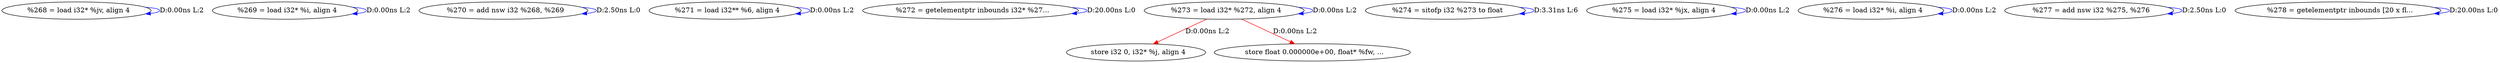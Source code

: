 digraph {
Node0x2d19200[label="  %268 = load i32* %jv, align 4"];
Node0x2d19200 -> Node0x2d19200[label="D:0.00ns L:2",color=blue];
Node0x2d192e0[label="  %269 = load i32* %i, align 4"];
Node0x2d192e0 -> Node0x2d192e0[label="D:0.00ns L:2",color=blue];
Node0x2d193c0[label="  %270 = add nsw i32 %268, %269"];
Node0x2d193c0 -> Node0x2d193c0[label="D:2.50ns L:0",color=blue];
Node0x2d194a0[label="  %271 = load i32** %6, align 4"];
Node0x2d194a0 -> Node0x2d194a0[label="D:0.00ns L:2",color=blue];
Node0x2d19580[label="  %272 = getelementptr inbounds i32* %27..."];
Node0x2d19580 -> Node0x2d19580[label="D:20.00ns L:0",color=blue];
Node0x2d19660[label="  %273 = load i32* %272, align 4"];
Node0x2d19660 -> Node0x2d19660[label="D:0.00ns L:2",color=blue];
Node0x2d19c80[label="  store i32 0, i32* %j, align 4"];
Node0x2d19660 -> Node0x2d19c80[label="D:0.00ns L:2",color=red];
Node0x2d19d60[label="  store float 0.000000e+00, float* %fw, ..."];
Node0x2d19660 -> Node0x2d19d60[label="D:0.00ns L:2",color=red];
Node0x2d19740[label="  %274 = sitofp i32 %273 to float"];
Node0x2d19740 -> Node0x2d19740[label="D:3.31ns L:6",color=blue];
Node0x2d19820[label="  %275 = load i32* %jx, align 4"];
Node0x2d19820 -> Node0x2d19820[label="D:0.00ns L:2",color=blue];
Node0x2d19900[label="  %276 = load i32* %i, align 4"];
Node0x2d19900 -> Node0x2d19900[label="D:0.00ns L:2",color=blue];
Node0x2d199e0[label="  %277 = add nsw i32 %275, %276"];
Node0x2d199e0 -> Node0x2d199e0[label="D:2.50ns L:0",color=blue];
Node0x2d19ac0[label="  %278 = getelementptr inbounds [20 x fl..."];
Node0x2d19ac0 -> Node0x2d19ac0[label="D:20.00ns L:0",color=blue];
}
